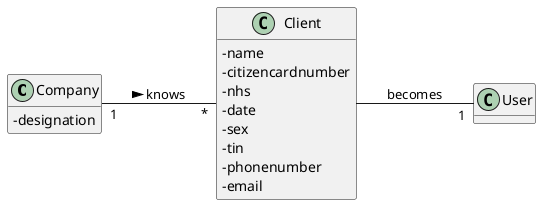 @startuml
hide methods
left to right direction
skinparam classAttributeIconSize 0


class Company {
-designation
}

class Client {
  -name
  -citizencardnumber
  -nhs
  -date
  -sex
  -tin
  -phonenumber
  -email
}

Company "1" -- "*" Client : knows >
Client -- "1" User: becomes


@enduml